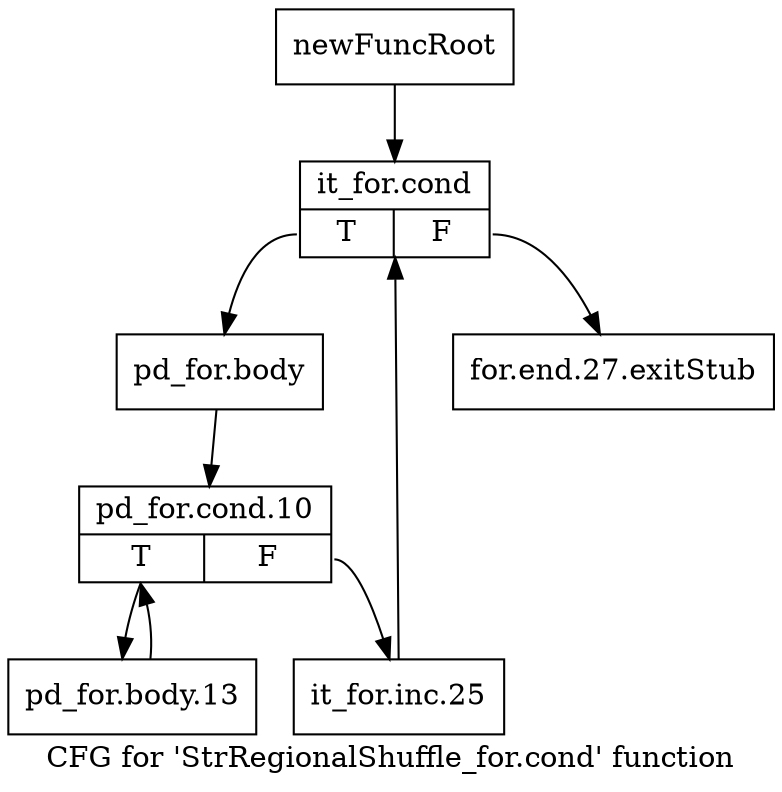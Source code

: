 digraph "CFG for 'StrRegionalShuffle_for.cond' function" {
	label="CFG for 'StrRegionalShuffle_for.cond' function";

	Node0x3423710 [shape=record,label="{newFuncRoot}"];
	Node0x3423710 -> Node0x34237b0;
	Node0x3423760 [shape=record,label="{for.end.27.exitStub}"];
	Node0x34237b0 [shape=record,label="{it_for.cond|{<s0>T|<s1>F}}"];
	Node0x34237b0:s0 -> Node0x3423800;
	Node0x34237b0:s1 -> Node0x3423760;
	Node0x3423800 [shape=record,label="{pd_for.body}"];
	Node0x3423800 -> Node0x3423850;
	Node0x3423850 [shape=record,label="{pd_for.cond.10|{<s0>T|<s1>F}}"];
	Node0x3423850:s0 -> Node0x34238f0;
	Node0x3423850:s1 -> Node0x34238a0;
	Node0x34238a0 [shape=record,label="{it_for.inc.25}"];
	Node0x34238a0 -> Node0x34237b0;
	Node0x34238f0 [shape=record,label="{pd_for.body.13}"];
	Node0x34238f0 -> Node0x3423850;
}
